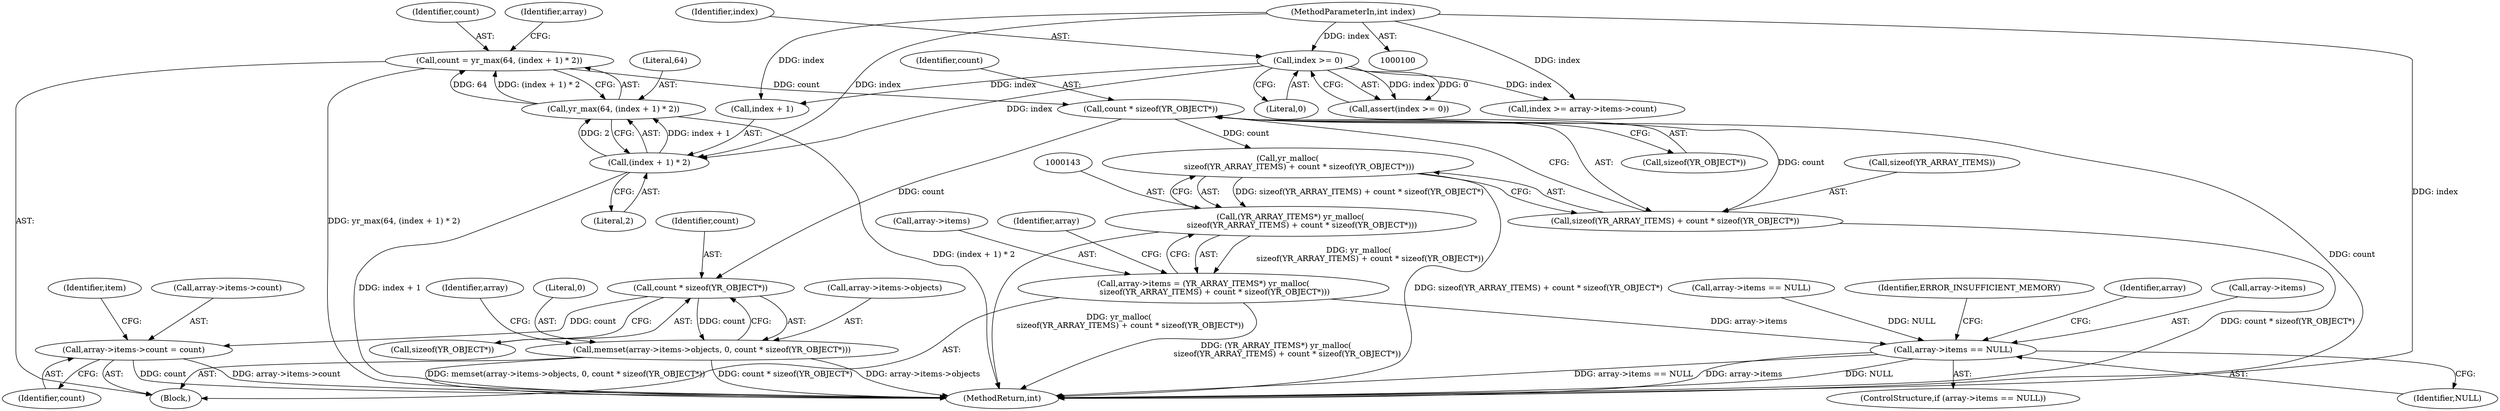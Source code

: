 digraph "0_yara_4a342f01e5439b9bb901aff1c6c23c536baeeb3f_0@API" {
"1000148" [label="(Call,count * sizeof(YR_OBJECT*))"];
"1000129" [label="(Call,count = yr_max(64, (index + 1) * 2))"];
"1000131" [label="(Call,yr_max(64, (index + 1) * 2))"];
"1000133" [label="(Call,(index + 1) * 2)"];
"1000109" [label="(Call,index >= 0)"];
"1000103" [label="(MethodParameterIn,int index)"];
"1000144" [label="(Call,yr_malloc(\n         sizeof(YR_ARRAY_ITEMS) + count * sizeof(YR_OBJECT*)))"];
"1000142" [label="(Call,(YR_ARRAY_ITEMS*) yr_malloc(\n         sizeof(YR_ARRAY_ITEMS) + count * sizeof(YR_OBJECT*)))"];
"1000138" [label="(Call,array->items = (YR_ARRAY_ITEMS*) yr_malloc(\n         sizeof(YR_ARRAY_ITEMS) + count * sizeof(YR_OBJECT*)))"];
"1000153" [label="(Call,array->items == NULL)"];
"1000145" [label="(Call,sizeof(YR_ARRAY_ITEMS) + count * sizeof(YR_OBJECT*))"];
"1000167" [label="(Call,count * sizeof(YR_OBJECT*))"];
"1000160" [label="(Call,memset(array->items->objects, 0, count * sizeof(YR_OBJECT*)))"];
"1000171" [label="(Call,array->items->count = count)"];
"1000140" [label="(Identifier,array)"];
"1000177" [label="(Identifier,count)"];
"1000146" [label="(Call,sizeof(YR_ARRAY_ITEMS))"];
"1000139" [label="(Call,array->items)"];
"1000169" [label="(Call,sizeof(YR_OBJECT*))"];
"1000174" [label="(Identifier,array)"];
"1000180" [label="(Call,index >= array->items->count)"];
"1000148" [label="(Call,count * sizeof(YR_OBJECT*))"];
"1000144" [label="(Call,yr_malloc(\n         sizeof(YR_ARRAY_ITEMS) + count * sizeof(YR_OBJECT*)))"];
"1000111" [label="(Literal,0)"];
"1000152" [label="(ControlStructure,if (array->items == NULL))"];
"1000166" [label="(Literal,0)"];
"1000160" [label="(Call,memset(array->items->objects, 0, count * sizeof(YR_OBJECT*)))"];
"1000163" [label="(Identifier,array)"];
"1000128" [label="(Block,)"];
"1000108" [label="(Call,assert(index >= 0))"];
"1000133" [label="(Call,(index + 1) * 2)"];
"1000154" [label="(Call,array->items)"];
"1000103" [label="(MethodParameterIn,int index)"];
"1000109" [label="(Call,index >= 0)"];
"1000110" [label="(Identifier,index)"];
"1000150" [label="(Call,sizeof(YR_OBJECT*))"];
"1000131" [label="(Call,yr_max(64, (index + 1) * 2))"];
"1000171" [label="(Call,array->items->count = count)"];
"1000253" [label="(Identifier,item)"];
"1000267" [label="(MethodReturn,int)"];
"1000138" [label="(Call,array->items = (YR_ARRAY_ITEMS*) yr_malloc(\n         sizeof(YR_ARRAY_ITEMS) + count * sizeof(YR_OBJECT*)))"];
"1000129" [label="(Call,count = yr_max(64, (index + 1) * 2))"];
"1000167" [label="(Call,count * sizeof(YR_OBJECT*))"];
"1000149" [label="(Identifier,count)"];
"1000137" [label="(Literal,2)"];
"1000153" [label="(Call,array->items == NULL)"];
"1000142" [label="(Call,(YR_ARRAY_ITEMS*) yr_malloc(\n         sizeof(YR_ARRAY_ITEMS) + count * sizeof(YR_OBJECT*)))"];
"1000155" [label="(Identifier,array)"];
"1000130" [label="(Identifier,count)"];
"1000123" [label="(Call,array->items == NULL)"];
"1000134" [label="(Call,index + 1)"];
"1000157" [label="(Identifier,NULL)"];
"1000161" [label="(Call,array->items->objects)"];
"1000132" [label="(Literal,64)"];
"1000159" [label="(Identifier,ERROR_INSUFFICIENT_MEMORY)"];
"1000168" [label="(Identifier,count)"];
"1000172" [label="(Call,array->items->count)"];
"1000145" [label="(Call,sizeof(YR_ARRAY_ITEMS) + count * sizeof(YR_OBJECT*))"];
"1000148" -> "1000145"  [label="AST: "];
"1000148" -> "1000150"  [label="CFG: "];
"1000149" -> "1000148"  [label="AST: "];
"1000150" -> "1000148"  [label="AST: "];
"1000145" -> "1000148"  [label="CFG: "];
"1000148" -> "1000267"  [label="DDG: count"];
"1000148" -> "1000144"  [label="DDG: count"];
"1000148" -> "1000145"  [label="DDG: count"];
"1000129" -> "1000148"  [label="DDG: count"];
"1000148" -> "1000167"  [label="DDG: count"];
"1000129" -> "1000128"  [label="AST: "];
"1000129" -> "1000131"  [label="CFG: "];
"1000130" -> "1000129"  [label="AST: "];
"1000131" -> "1000129"  [label="AST: "];
"1000140" -> "1000129"  [label="CFG: "];
"1000129" -> "1000267"  [label="DDG: yr_max(64, (index + 1) * 2)"];
"1000131" -> "1000129"  [label="DDG: 64"];
"1000131" -> "1000129"  [label="DDG: (index + 1) * 2"];
"1000131" -> "1000133"  [label="CFG: "];
"1000132" -> "1000131"  [label="AST: "];
"1000133" -> "1000131"  [label="AST: "];
"1000131" -> "1000267"  [label="DDG: (index + 1) * 2"];
"1000133" -> "1000131"  [label="DDG: index + 1"];
"1000133" -> "1000131"  [label="DDG: 2"];
"1000133" -> "1000137"  [label="CFG: "];
"1000134" -> "1000133"  [label="AST: "];
"1000137" -> "1000133"  [label="AST: "];
"1000133" -> "1000267"  [label="DDG: index + 1"];
"1000109" -> "1000133"  [label="DDG: index"];
"1000103" -> "1000133"  [label="DDG: index"];
"1000109" -> "1000108"  [label="AST: "];
"1000109" -> "1000111"  [label="CFG: "];
"1000110" -> "1000109"  [label="AST: "];
"1000111" -> "1000109"  [label="AST: "];
"1000108" -> "1000109"  [label="CFG: "];
"1000109" -> "1000108"  [label="DDG: index"];
"1000109" -> "1000108"  [label="DDG: 0"];
"1000103" -> "1000109"  [label="DDG: index"];
"1000109" -> "1000134"  [label="DDG: index"];
"1000109" -> "1000180"  [label="DDG: index"];
"1000103" -> "1000100"  [label="AST: "];
"1000103" -> "1000267"  [label="DDG: index"];
"1000103" -> "1000134"  [label="DDG: index"];
"1000103" -> "1000180"  [label="DDG: index"];
"1000144" -> "1000142"  [label="AST: "];
"1000144" -> "1000145"  [label="CFG: "];
"1000145" -> "1000144"  [label="AST: "];
"1000142" -> "1000144"  [label="CFG: "];
"1000144" -> "1000267"  [label="DDG: sizeof(YR_ARRAY_ITEMS) + count * sizeof(YR_OBJECT*)"];
"1000144" -> "1000142"  [label="DDG: sizeof(YR_ARRAY_ITEMS) + count * sizeof(YR_OBJECT*)"];
"1000142" -> "1000138"  [label="AST: "];
"1000143" -> "1000142"  [label="AST: "];
"1000138" -> "1000142"  [label="CFG: "];
"1000142" -> "1000267"  [label="DDG: yr_malloc(\n         sizeof(YR_ARRAY_ITEMS) + count * sizeof(YR_OBJECT*))"];
"1000142" -> "1000138"  [label="DDG: yr_malloc(\n         sizeof(YR_ARRAY_ITEMS) + count * sizeof(YR_OBJECT*))"];
"1000138" -> "1000128"  [label="AST: "];
"1000139" -> "1000138"  [label="AST: "];
"1000155" -> "1000138"  [label="CFG: "];
"1000138" -> "1000267"  [label="DDG: (YR_ARRAY_ITEMS*) yr_malloc(\n         sizeof(YR_ARRAY_ITEMS) + count * sizeof(YR_OBJECT*))"];
"1000138" -> "1000153"  [label="DDG: array->items"];
"1000153" -> "1000152"  [label="AST: "];
"1000153" -> "1000157"  [label="CFG: "];
"1000154" -> "1000153"  [label="AST: "];
"1000157" -> "1000153"  [label="AST: "];
"1000159" -> "1000153"  [label="CFG: "];
"1000163" -> "1000153"  [label="CFG: "];
"1000153" -> "1000267"  [label="DDG: NULL"];
"1000153" -> "1000267"  [label="DDG: array->items == NULL"];
"1000153" -> "1000267"  [label="DDG: array->items"];
"1000123" -> "1000153"  [label="DDG: NULL"];
"1000146" -> "1000145"  [label="AST: "];
"1000145" -> "1000267"  [label="DDG: count * sizeof(YR_OBJECT*)"];
"1000167" -> "1000160"  [label="AST: "];
"1000167" -> "1000169"  [label="CFG: "];
"1000168" -> "1000167"  [label="AST: "];
"1000169" -> "1000167"  [label="AST: "];
"1000160" -> "1000167"  [label="CFG: "];
"1000167" -> "1000160"  [label="DDG: count"];
"1000167" -> "1000171"  [label="DDG: count"];
"1000160" -> "1000128"  [label="AST: "];
"1000161" -> "1000160"  [label="AST: "];
"1000166" -> "1000160"  [label="AST: "];
"1000174" -> "1000160"  [label="CFG: "];
"1000160" -> "1000267"  [label="DDG: memset(array->items->objects, 0, count * sizeof(YR_OBJECT*))"];
"1000160" -> "1000267"  [label="DDG: count * sizeof(YR_OBJECT*)"];
"1000160" -> "1000267"  [label="DDG: array->items->objects"];
"1000171" -> "1000128"  [label="AST: "];
"1000171" -> "1000177"  [label="CFG: "];
"1000172" -> "1000171"  [label="AST: "];
"1000177" -> "1000171"  [label="AST: "];
"1000253" -> "1000171"  [label="CFG: "];
"1000171" -> "1000267"  [label="DDG: array->items->count"];
"1000171" -> "1000267"  [label="DDG: count"];
}

